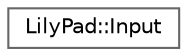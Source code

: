 digraph "Graphical Class Hierarchy"
{
 // LATEX_PDF_SIZE
  bgcolor="transparent";
  edge [fontname=Helvetica,fontsize=10,labelfontname=Helvetica,labelfontsize=10];
  node [fontname=Helvetica,fontsize=10,shape=box,height=0.2,width=0.4];
  rankdir="LR";
  Node0 [id="Node000000",label="LilyPad::Input",height=0.2,width=0.4,color="grey40", fillcolor="white", style="filled",URL="$classLilyPad_1_1Input.html",tooltip=" "];
}

